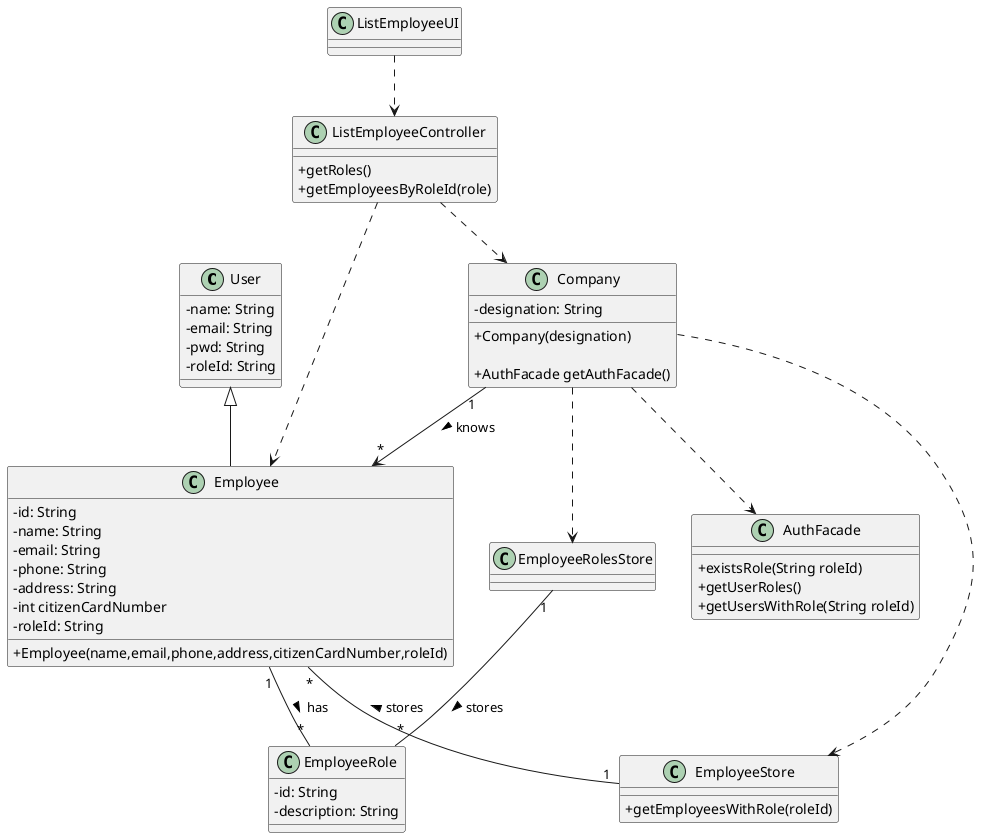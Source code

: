 @startuml
skinparam classAttributeIconSize 0

class User {
  -name: String
  -email: String
  -pwd: String
  -roleId: String
}

class Employee {
  -id: String
  -name: String
  -email: String
  -phone: String
  -address: String
  -int citizenCardNumber
  -roleId: String
  
  +Employee(name,email,phone,address,citizenCardNumber,roleId)
}

class Company {
  -designation: String
  +Company(designation)

  + AuthFacade getAuthFacade()
}

class AuthFacade {
  +existsRole(String roleId)
  +getUserRoles()
  +getUsersWithRole(String roleId)
}

class EmployeeStore {
  +getEmployeesWithRole(roleId)
}

class ListEmployeeController {
  +getRoles()
  +getEmployeesByRoleId(role)
}

class EmployeeRole {
  -id: String
  -description: String
}

class ListEmployeeUI {}

ListEmployeeUI ..> ListEmployeeController
ListEmployeeController ..> Employee
ListEmployeeController ..> Company

Company ..> AuthFacade
Company ..> EmployeeStore
Employee "*" -- "1" EmployeeStore : stores <
Company "1" --> "*" Employee : knows >

EmployeeRolesStore "1" -- "*" EmployeeRole : stores >
Company ..> EmployeeRolesStore
Employee "1" -- "*" EmployeeRole : has >

User <|-- Employee 

@enduml
